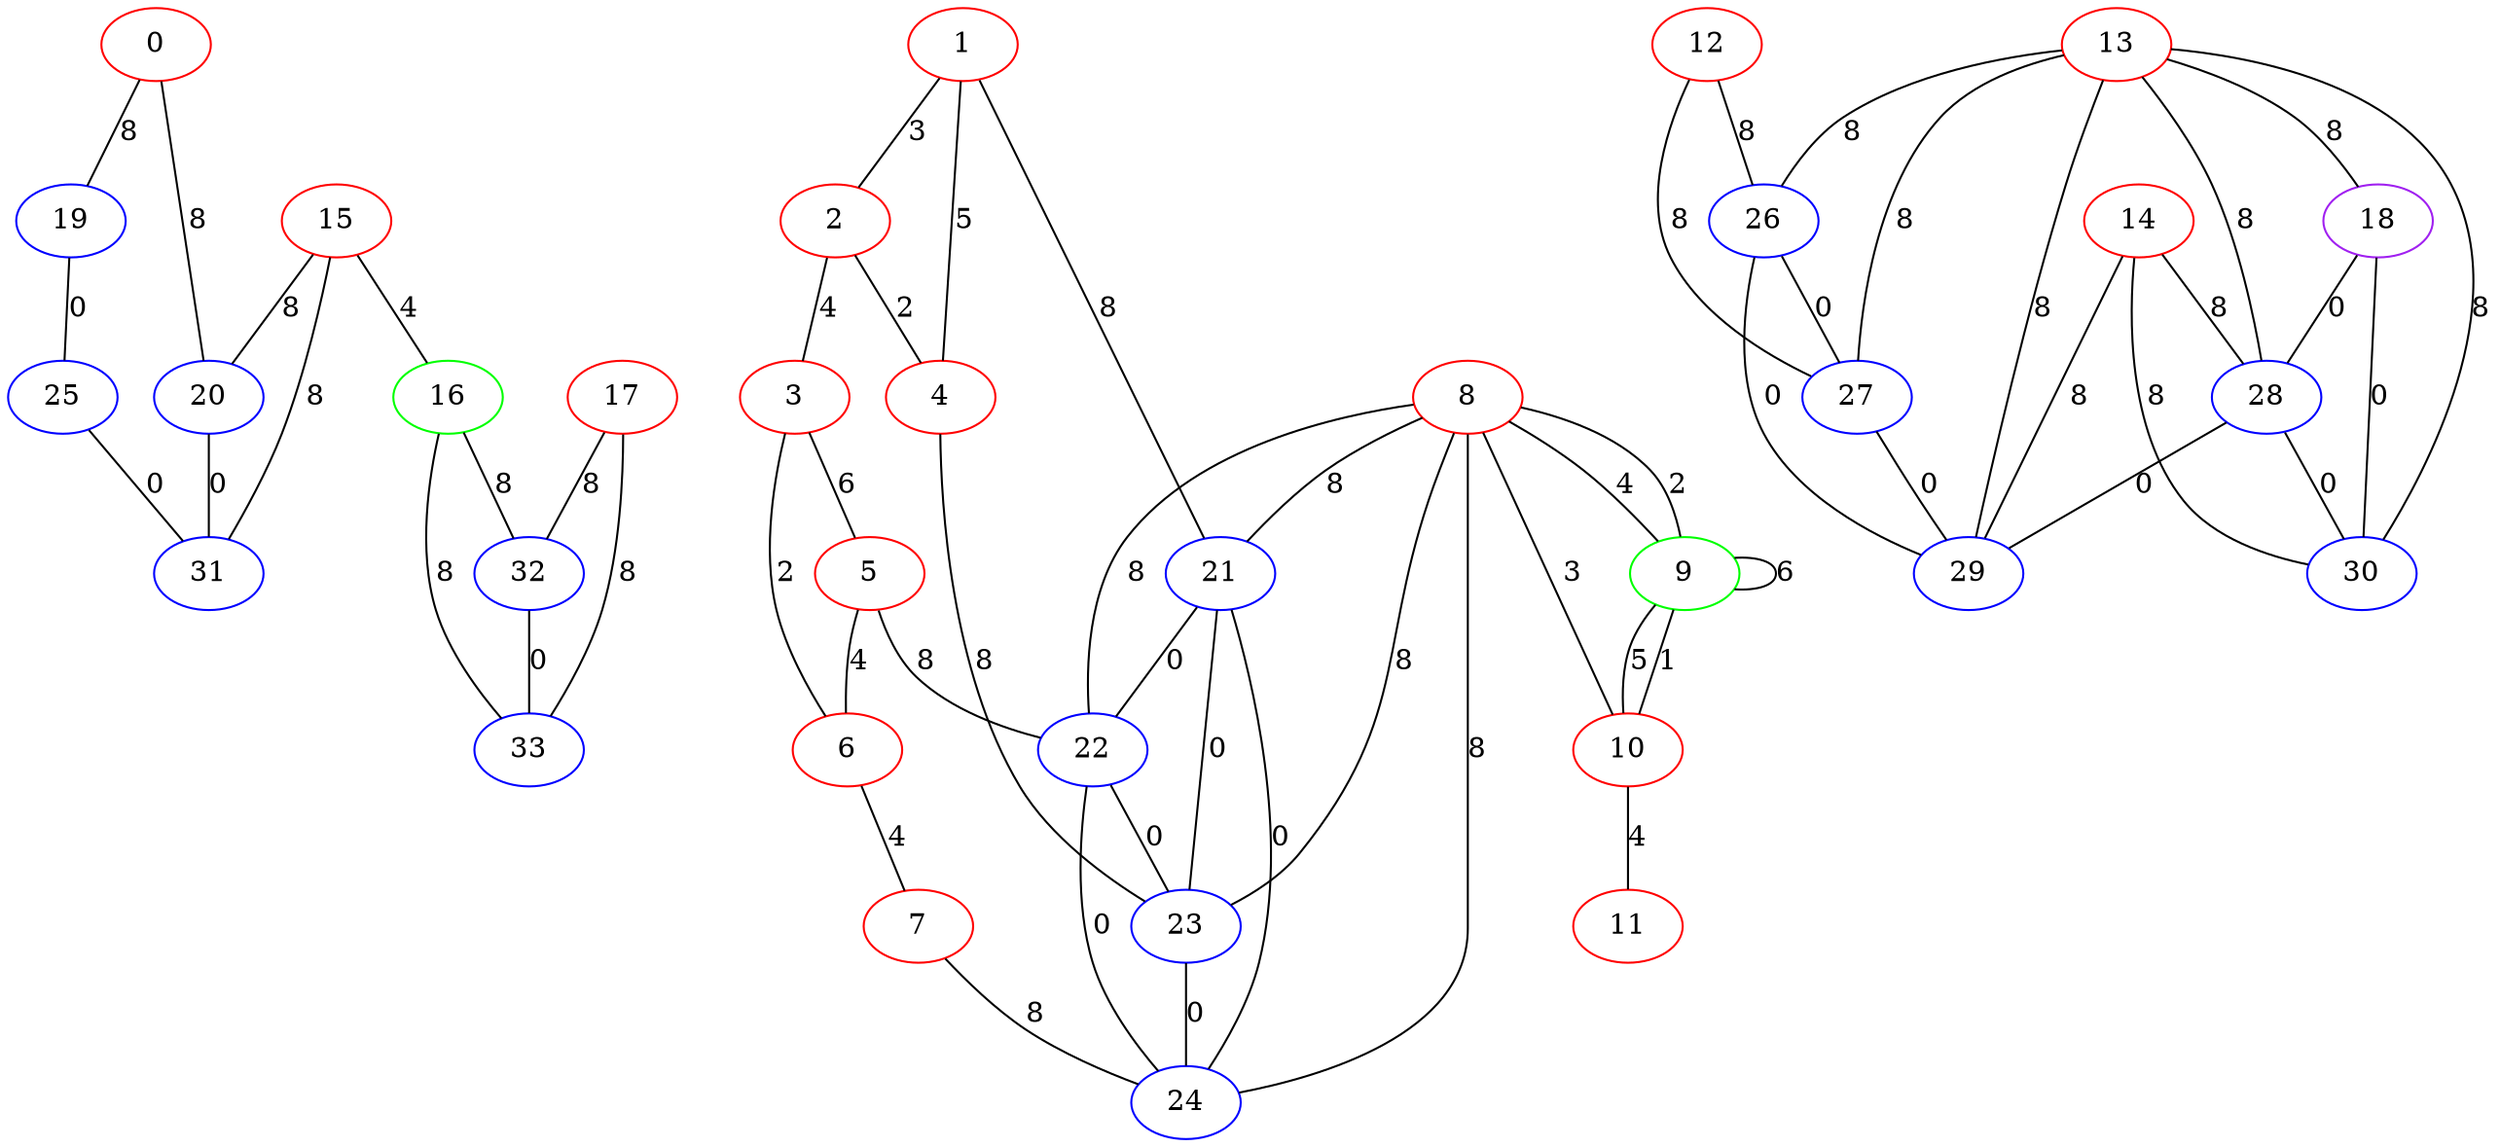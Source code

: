 graph "" {
0 [color=red, weight=1];
1 [color=red, weight=1];
2 [color=red, weight=1];
3 [color=red, weight=1];
4 [color=red, weight=1];
5 [color=red, weight=1];
6 [color=red, weight=1];
7 [color=red, weight=1];
8 [color=red, weight=1];
9 [color=green, weight=2];
10 [color=red, weight=1];
11 [color=red, weight=1];
12 [color=red, weight=1];
13 [color=red, weight=1];
14 [color=red, weight=1];
15 [color=red, weight=1];
16 [color=green, weight=2];
17 [color=red, weight=1];
18 [color=purple, weight=4];
19 [color=blue, weight=3];
20 [color=blue, weight=3];
21 [color=blue, weight=3];
22 [color=blue, weight=3];
23 [color=blue, weight=3];
24 [color=blue, weight=3];
25 [color=blue, weight=3];
26 [color=blue, weight=3];
27 [color=blue, weight=3];
28 [color=blue, weight=3];
29 [color=blue, weight=3];
30 [color=blue, weight=3];
31 [color=blue, weight=3];
32 [color=blue, weight=3];
33 [color=blue, weight=3];
0 -- 19  [key=0, label=8];
0 -- 20  [key=0, label=8];
1 -- 2  [key=0, label=3];
1 -- 4  [key=0, label=5];
1 -- 21  [key=0, label=8];
2 -- 3  [key=0, label=4];
2 -- 4  [key=0, label=2];
3 -- 5  [key=0, label=6];
3 -- 6  [key=0, label=2];
4 -- 23  [key=0, label=8];
5 -- 22  [key=0, label=8];
5 -- 6  [key=0, label=4];
6 -- 7  [key=0, label=4];
7 -- 24  [key=0, label=8];
8 -- 9  [key=0, label=2];
8 -- 9  [key=1, label=4];
8 -- 10  [key=0, label=3];
8 -- 21  [key=0, label=8];
8 -- 22  [key=0, label=8];
8 -- 23  [key=0, label=8];
8 -- 24  [key=0, label=8];
9 -- 9  [key=0, label=6];
9 -- 10  [key=0, label=5];
9 -- 10  [key=1, label=1];
10 -- 11  [key=0, label=4];
12 -- 26  [key=0, label=8];
12 -- 27  [key=0, label=8];
13 -- 18  [key=0, label=8];
13 -- 26  [key=0, label=8];
13 -- 27  [key=0, label=8];
13 -- 28  [key=0, label=8];
13 -- 29  [key=0, label=8];
13 -- 30  [key=0, label=8];
14 -- 28  [key=0, label=8];
14 -- 29  [key=0, label=8];
14 -- 30  [key=0, label=8];
15 -- 16  [key=0, label=4];
15 -- 20  [key=0, label=8];
15 -- 31  [key=0, label=8];
16 -- 32  [key=0, label=8];
16 -- 33  [key=0, label=8];
17 -- 32  [key=0, label=8];
17 -- 33  [key=0, label=8];
18 -- 28  [key=0, label=0];
18 -- 30  [key=0, label=0];
19 -- 25  [key=0, label=0];
20 -- 31  [key=0, label=0];
21 -- 24  [key=0, label=0];
21 -- 22  [key=0, label=0];
21 -- 23  [key=0, label=0];
22 -- 24  [key=0, label=0];
22 -- 23  [key=0, label=0];
23 -- 24  [key=0, label=0];
25 -- 31  [key=0, label=0];
26 -- 27  [key=0, label=0];
26 -- 29  [key=0, label=0];
27 -- 29  [key=0, label=0];
28 -- 30  [key=0, label=0];
28 -- 29  [key=0, label=0];
32 -- 33  [key=0, label=0];
}
